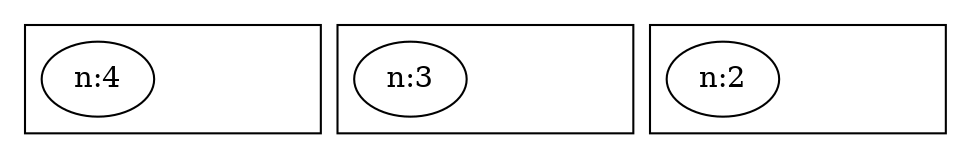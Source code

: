 digraph root {
	graph [compound=true]
	subgraph cluster_4klajj {
		graph [label=""]
		4 [style=invisible]
		"n:4" [label="n:4"]
	}
	subgraph cluster_3wtuqi {
		graph [label=""]
		3 [style=invisible]
		"n:3" [label="n:3"]
	}
	subgraph cluster_2vaqhx {
		graph [label=""]
		2 [style=invisible]
		"n:2" [label="n:2"]
	}
}